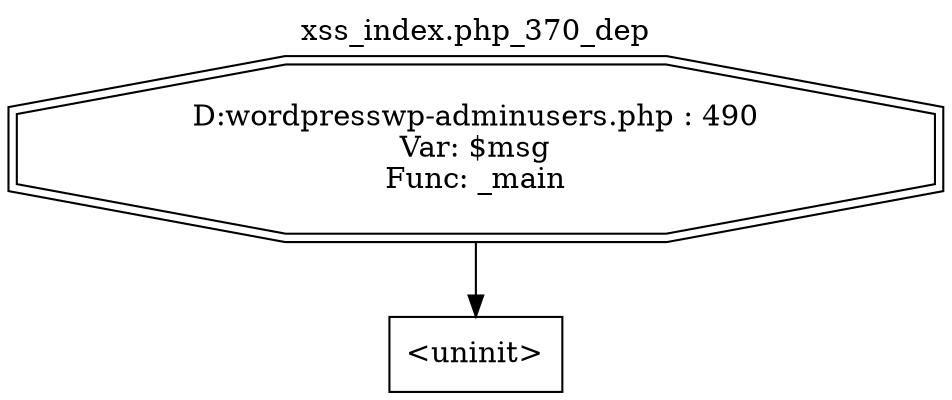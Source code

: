 digraph cfg {
  label="xss_index.php_370_dep";
  labelloc=t;
  n1 [shape=doubleoctagon, label="D:\wordpress\wp-admin\users.php : 490\nVar: $msg\nFunc: _main\n"];
  n2 [shape=box, label="<uninit>"];
  n1 -> n2;
}
